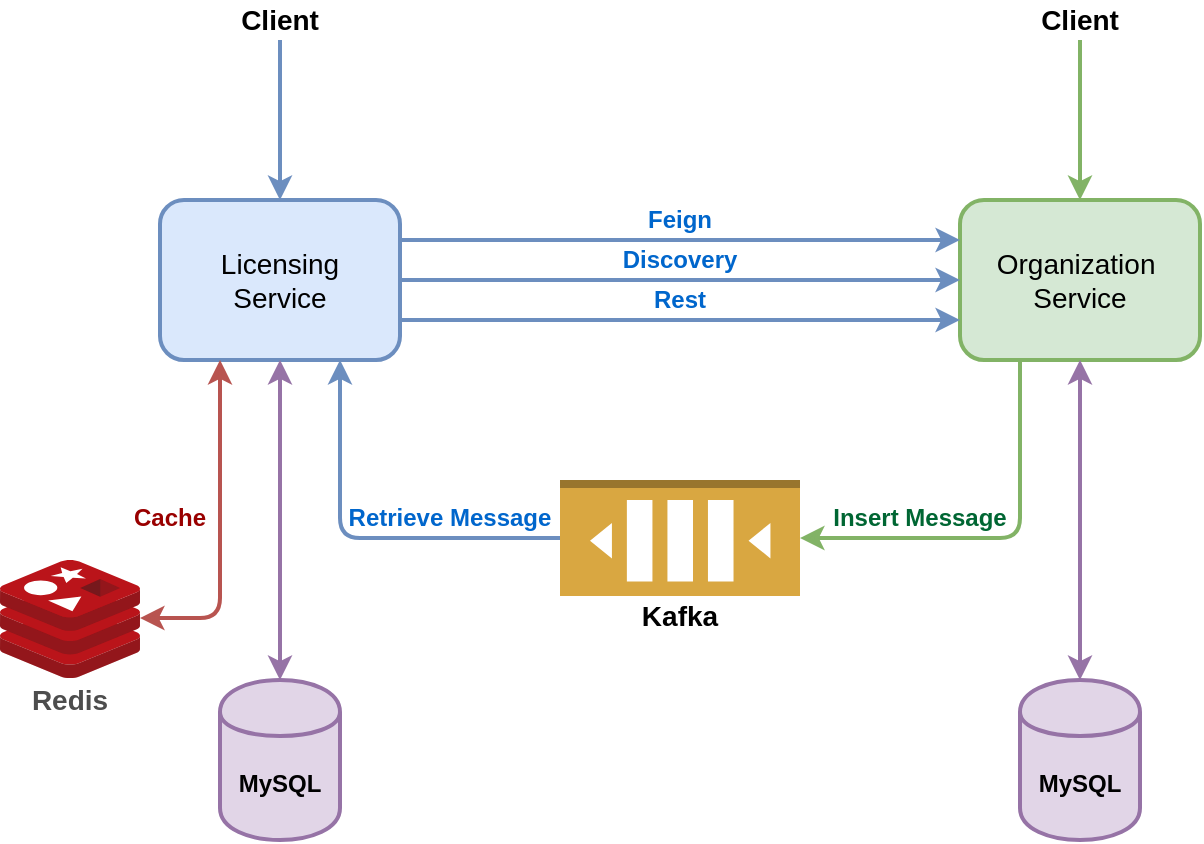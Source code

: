 <mxfile version="10.6.7" type="device"><diagram id="3b9dcs4dx3usMHACf9Vo" name="Page-1"><mxGraphModel dx="1276" dy="663" grid="1" gridSize="10" guides="1" tooltips="1" connect="1" arrows="1" fold="1" page="1" pageScale="1" pageWidth="2000" pageHeight="2000" math="0" shadow="0"><root><mxCell id="0"/><mxCell id="1" parent="0"/><mxCell id="tgahpOMtYrSKaxb3R2y4-1" value="&lt;font style=&quot;font-size: 14px&quot;&gt;Licensing &lt;br&gt;Service&lt;/font&gt;" style="rounded=1;whiteSpace=wrap;html=1;strokeWidth=2;fillColor=#dae8fc;strokeColor=#6c8ebf;" vertex="1" parent="1"><mxGeometry x="240" y="360" width="120" height="80" as="geometry"/></mxCell><mxCell id="tgahpOMtYrSKaxb3R2y4-2" value="&lt;font style=&quot;font-size: 14px&quot;&gt;Organization&amp;nbsp;&lt;br&gt;Service&lt;/font&gt;" style="rounded=1;whiteSpace=wrap;html=1;strokeWidth=2;fillColor=#d5e8d4;strokeColor=#82b366;" vertex="1" parent="1"><mxGeometry x="640" y="360" width="120" height="80" as="geometry"/></mxCell><mxCell id="tgahpOMtYrSKaxb3R2y4-3" value="" style="endArrow=classic;html=1;entryX=0;entryY=0.5;entryDx=0;entryDy=0;exitX=1;exitY=0.5;exitDx=0;exitDy=0;strokeWidth=2;fillColor=#dae8fc;strokeColor=#6c8ebf;" edge="1" parent="1" source="tgahpOMtYrSKaxb3R2y4-1" target="tgahpOMtYrSKaxb3R2y4-2"><mxGeometry width="50" height="50" relative="1" as="geometry"><mxPoint x="240" y="510" as="sourcePoint"/><mxPoint x="290" y="460" as="targetPoint"/></mxGeometry></mxCell><mxCell id="tgahpOMtYrSKaxb3R2y4-4" value="" style="outlineConnect=0;dashed=0;verticalLabelPosition=bottom;verticalAlign=top;align=center;html=1;shape=mxgraph.aws3.queue;fillColor=#D9A741;gradientColor=none;strokeWidth=2;rotation=180;" vertex="1" parent="1"><mxGeometry x="440" y="500" width="120" height="58" as="geometry"/></mxCell><mxCell id="tgahpOMtYrSKaxb3R2y4-5" value="" style="endArrow=classic;html=1;entryX=0;entryY=0.5;entryDx=0;entryDy=0;exitX=0.25;exitY=1;exitDx=0;exitDy=0;strokeWidth=2;entryPerimeter=0;fillColor=#d5e8d4;strokeColor=#82b366;" edge="1" parent="1" source="tgahpOMtYrSKaxb3R2y4-2" target="tgahpOMtYrSKaxb3R2y4-4"><mxGeometry width="50" height="50" relative="1" as="geometry"><mxPoint x="720" y="520" as="sourcePoint"/><mxPoint x="1000" y="520" as="targetPoint"/><Array as="points"><mxPoint x="670" y="529"/></Array></mxGeometry></mxCell><mxCell id="tgahpOMtYrSKaxb3R2y4-6" value="" style="endArrow=classic;html=1;entryX=0.75;entryY=1;entryDx=0;entryDy=0;exitX=1;exitY=0.5;exitDx=0;exitDy=0;strokeWidth=2;exitPerimeter=0;fillColor=#dae8fc;strokeColor=#6c8ebf;" edge="1" parent="1" source="tgahpOMtYrSKaxb3R2y4-4" target="tgahpOMtYrSKaxb3R2y4-1"><mxGeometry width="50" height="50" relative="1" as="geometry"><mxPoint x="360" y="530" as="sourcePoint"/><mxPoint x="640" y="530" as="targetPoint"/><Array as="points"><mxPoint x="330" y="529"/></Array></mxGeometry></mxCell><mxCell id="tgahpOMtYrSKaxb3R2y4-7" value="" style="endArrow=classic;html=1;entryX=0;entryY=0.25;entryDx=0;entryDy=0;exitX=1;exitY=0.25;exitDx=0;exitDy=0;strokeWidth=2;fillColor=#dae8fc;strokeColor=#6c8ebf;" edge="1" parent="1" source="tgahpOMtYrSKaxb3R2y4-1" target="tgahpOMtYrSKaxb3R2y4-2"><mxGeometry width="50" height="50" relative="1" as="geometry"><mxPoint x="480" y="340" as="sourcePoint"/><mxPoint x="760" y="340" as="targetPoint"/></mxGeometry></mxCell><mxCell id="tgahpOMtYrSKaxb3R2y4-8" value="" style="endArrow=classic;html=1;entryX=0;entryY=0.75;entryDx=0;entryDy=0;exitX=1;exitY=0.75;exitDx=0;exitDy=0;strokeWidth=2;fillColor=#dae8fc;strokeColor=#6c8ebf;" edge="1" parent="1" source="tgahpOMtYrSKaxb3R2y4-1" target="tgahpOMtYrSKaxb3R2y4-2"><mxGeometry width="50" height="50" relative="1" as="geometry"><mxPoint x="450" y="330" as="sourcePoint"/><mxPoint x="730" y="330" as="targetPoint"/></mxGeometry></mxCell><mxCell id="tgahpOMtYrSKaxb3R2y4-9" value="&lt;b&gt;MySQL&lt;/b&gt;" style="shape=cylinder;whiteSpace=wrap;html=1;boundedLbl=1;backgroundOutline=1;strokeWidth=2;fillColor=#e1d5e7;strokeColor=#9673a6;" vertex="1" parent="1"><mxGeometry x="270" y="600" width="60" height="80" as="geometry"/></mxCell><mxCell id="tgahpOMtYrSKaxb3R2y4-10" value="&lt;b&gt;MySQL&lt;/b&gt;" style="shape=cylinder;whiteSpace=wrap;html=1;boundedLbl=1;backgroundOutline=1;strokeWidth=2;fillColor=#e1d5e7;strokeColor=#9673a6;" vertex="1" parent="1"><mxGeometry x="670" y="600" width="60" height="80" as="geometry"/></mxCell><mxCell id="tgahpOMtYrSKaxb3R2y4-12" value="" style="endArrow=classic;startArrow=classic;html=1;strokeWidth=2;entryX=0.5;entryY=1;entryDx=0;entryDy=0;exitX=0.5;exitY=0;exitDx=0;exitDy=0;fillColor=#e1d5e7;strokeColor=#9673a6;" edge="1" parent="1" source="tgahpOMtYrSKaxb3R2y4-9" target="tgahpOMtYrSKaxb3R2y4-1"><mxGeometry width="50" height="50" relative="1" as="geometry"><mxPoint x="240" y="750" as="sourcePoint"/><mxPoint x="290" y="700" as="targetPoint"/></mxGeometry></mxCell><mxCell id="tgahpOMtYrSKaxb3R2y4-13" value="" style="endArrow=classic;startArrow=classic;html=1;strokeWidth=2;entryX=0.5;entryY=1;entryDx=0;entryDy=0;exitX=0.5;exitY=0;exitDx=0;exitDy=0;fillColor=#e1d5e7;strokeColor=#9673a6;" edge="1" parent="1" source="tgahpOMtYrSKaxb3R2y4-10" target="tgahpOMtYrSKaxb3R2y4-2"><mxGeometry width="50" height="50" relative="1" as="geometry"><mxPoint x="560" y="660" as="sourcePoint"/><mxPoint x="560" y="500" as="targetPoint"/></mxGeometry></mxCell><mxCell id="tgahpOMtYrSKaxb3R2y4-14" value="" style="aspect=fixed;html=1;perimeter=none;align=center;shadow=0;dashed=0;image;fontSize=12;image=img/lib/mscae/Cache_Redis_Product.svg;strokeWidth=2;" vertex="1" parent="1"><mxGeometry x="160" y="540" width="70" height="59" as="geometry"/></mxCell><mxCell id="tgahpOMtYrSKaxb3R2y4-15" value="" style="endArrow=classic;startArrow=classic;html=1;strokeWidth=2;entryX=0.25;entryY=1;entryDx=0;entryDy=0;exitX=1;exitY=0.492;exitDx=0;exitDy=0;exitPerimeter=0;fillColor=#f8cecc;strokeColor=#b85450;" edge="1" parent="1" source="tgahpOMtYrSKaxb3R2y4-14" target="tgahpOMtYrSKaxb3R2y4-1"><mxGeometry width="50" height="50" relative="1" as="geometry"><mxPoint x="160" y="750" as="sourcePoint"/><mxPoint x="210" y="700" as="targetPoint"/><Array as="points"><mxPoint x="270" y="569"/></Array></mxGeometry></mxCell><mxCell id="tgahpOMtYrSKaxb3R2y4-16" value="&lt;b&gt;&lt;font color=&quot;#0066cc&quot;&gt;Feign&lt;/font&gt;&lt;/b&gt;" style="text;html=1;strokeColor=none;fillColor=none;align=center;verticalAlign=middle;whiteSpace=wrap;rounded=0;" vertex="1" parent="1"><mxGeometry x="470" y="360" width="60" height="20" as="geometry"/></mxCell><mxCell id="tgahpOMtYrSKaxb3R2y4-17" value="&lt;b&gt;&lt;font color=&quot;#0066cc&quot;&gt;Discovery&lt;/font&gt;&lt;/b&gt;" style="text;html=1;strokeColor=none;fillColor=none;align=center;verticalAlign=middle;whiteSpace=wrap;rounded=0;" vertex="1" parent="1"><mxGeometry x="470" y="380" width="60" height="20" as="geometry"/></mxCell><mxCell id="tgahpOMtYrSKaxb3R2y4-18" value="&lt;b&gt;&lt;font color=&quot;#0066cc&quot;&gt;Rest&lt;/font&gt;&lt;/b&gt;" style="text;html=1;strokeColor=none;fillColor=none;align=center;verticalAlign=middle;whiteSpace=wrap;rounded=0;" vertex="1" parent="1"><mxGeometry x="470" y="400" width="60" height="20" as="geometry"/></mxCell><mxCell id="tgahpOMtYrSKaxb3R2y4-19" value="&lt;b&gt;&lt;font color=&quot;#006633&quot;&gt;Insert Message&lt;/font&gt;&lt;/b&gt;" style="text;html=1;strokeColor=none;fillColor=none;align=center;verticalAlign=middle;whiteSpace=wrap;rounded=0;" vertex="1" parent="1"><mxGeometry x="570" y="509" width="100" height="20" as="geometry"/></mxCell><mxCell id="tgahpOMtYrSKaxb3R2y4-20" value="&lt;b&gt;&lt;font color=&quot;#0066cc&quot;&gt;Retrieve Message&lt;/font&gt;&lt;/b&gt;" style="text;html=1;strokeColor=none;fillColor=none;align=center;verticalAlign=middle;whiteSpace=wrap;rounded=0;" vertex="1" parent="1"><mxGeometry x="330" y="509" width="110" height="20" as="geometry"/></mxCell><mxCell id="tgahpOMtYrSKaxb3R2y4-21" value="&lt;font style=&quot;font-size: 14px&quot; color=&quot;#4d4d4d&quot;&gt;&lt;b&gt;Redis&lt;/b&gt;&lt;/font&gt;" style="text;html=1;strokeColor=none;fillColor=none;align=center;verticalAlign=middle;whiteSpace=wrap;rounded=0;" vertex="1" parent="1"><mxGeometry x="175" y="600" width="40" height="20" as="geometry"/></mxCell><mxCell id="tgahpOMtYrSKaxb3R2y4-22" value="&lt;b&gt;&lt;font style=&quot;font-size: 14px&quot;&gt;Kafka&lt;/font&gt;&lt;/b&gt;" style="text;html=1;strokeColor=none;fillColor=none;align=center;verticalAlign=middle;whiteSpace=wrap;rounded=0;" vertex="1" parent="1"><mxGeometry x="470" y="558" width="60" height="20" as="geometry"/></mxCell><mxCell id="tgahpOMtYrSKaxb3R2y4-24" value="" style="endArrow=classic;html=1;strokeWidth=2;entryX=0.5;entryY=0;entryDx=0;entryDy=0;fillColor=#dae8fc;strokeColor=#6c8ebf;" edge="1" parent="1" target="tgahpOMtYrSKaxb3R2y4-1"><mxGeometry width="50" height="50" relative="1" as="geometry"><mxPoint x="300" y="280" as="sourcePoint"/><mxPoint x="210" y="700" as="targetPoint"/></mxGeometry></mxCell><mxCell id="tgahpOMtYrSKaxb3R2y4-25" value="" style="endArrow=classic;html=1;strokeWidth=2;entryX=0.5;entryY=0;entryDx=0;entryDy=0;fillColor=#d5e8d4;strokeColor=#82b366;" edge="1" parent="1" target="tgahpOMtYrSKaxb3R2y4-2"><mxGeometry width="50" height="50" relative="1" as="geometry"><mxPoint x="700" y="280" as="sourcePoint"/><mxPoint x="600" y="370" as="targetPoint"/></mxGeometry></mxCell><mxCell id="tgahpOMtYrSKaxb3R2y4-26" value="&lt;b&gt;&lt;font style=&quot;font-size: 14px&quot;&gt;Client&lt;/font&gt;&lt;/b&gt;" style="text;html=1;strokeColor=none;fillColor=none;align=center;verticalAlign=middle;whiteSpace=wrap;rounded=0;" vertex="1" parent="1"><mxGeometry x="280" y="260" width="40" height="20" as="geometry"/></mxCell><mxCell id="tgahpOMtYrSKaxb3R2y4-27" value="&lt;b&gt;&lt;font style=&quot;font-size: 14px&quot;&gt;Client&lt;/font&gt;&lt;/b&gt;" style="text;html=1;strokeColor=none;fillColor=none;align=center;verticalAlign=middle;whiteSpace=wrap;rounded=0;" vertex="1" parent="1"><mxGeometry x="680" y="260" width="40" height="20" as="geometry"/></mxCell><mxCell id="tgahpOMtYrSKaxb3R2y4-28" value="&lt;b&gt;&lt;font color=&quot;#990000&quot;&gt;Cache&lt;/font&gt;&lt;/b&gt;" style="text;html=1;strokeColor=none;fillColor=none;align=center;verticalAlign=middle;whiteSpace=wrap;rounded=0;" vertex="1" parent="1"><mxGeometry x="220" y="509" width="50" height="20" as="geometry"/></mxCell></root></mxGraphModel></diagram></mxfile>